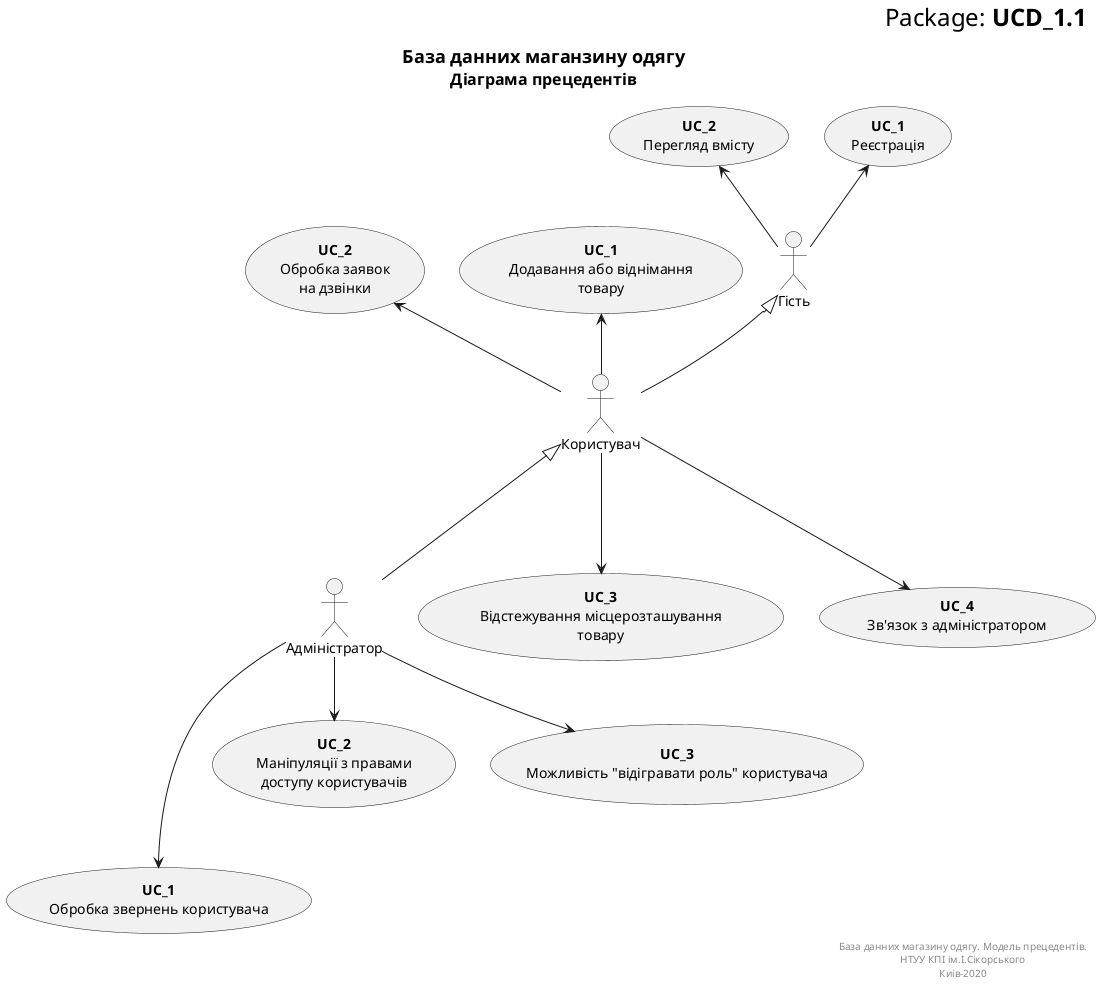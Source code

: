 @startuml
right header
<font size=24 color=black>Package: <b>UCD_1.1
end header

title
<font size=18 color=black>База данних маганзину одягу
<font size=16 color=black>Діаграма прецедентів
end title

actor "Гість" as Guest
actor "Користувач" as User
actor "Адміністратор" as Admin

' UCes for Guest:
usecase "<b>UC_1</b>\nРеєстрація" as UC1_Guest
usecase "<b>UC_2</b>\nПерегляд вмісту" as UC2_Guest


' UCes for User:
usecase "<b>UC_1</b>\nДодавання або віднімання\nтовару" as UC1_User
usecase "<b>UC_2</b>\nОбробка заявок\nна дзвінки" as UC2_User
usecase "<b>UC_3</b>\nВідстежування місцерозташування\nтовару" as UC3_User
usecase "<b>UC_4</b>\nЗв'язок з адміністратором" as UC4_User


' UCes for Admin:
usecase "<b>UC_1</b>\nОбробка звернень користувача" as UC1_Admin
usecase "<b>UC_2</b>\nМаніпуляції з правами\nдоступу користувачів" as UC2_Admin
usecase "<b>UC_3</b>\nМожливість "відігравати роль" користувача" as UC3_Admin


' Actors connections
User -u-|> Guest

Admin -u--|> User


' UCes connectios
Guest -u-> UC1_Guest
Guest -u-> UC2_Guest


User -u-> UC1_User
User -u-> UC2_User
User -d--> UC3_User
User -d--> UC4_User


Admin -d--> UC1_Admin
Admin -d-> UC2_Admin
Admin -d-> UC3_Admin


right footer
База данних магазину одягу. Модель прецедентів.
НТУУ КПІ ім.І.Сікорського
Киів-2020
end footer
@enduml
